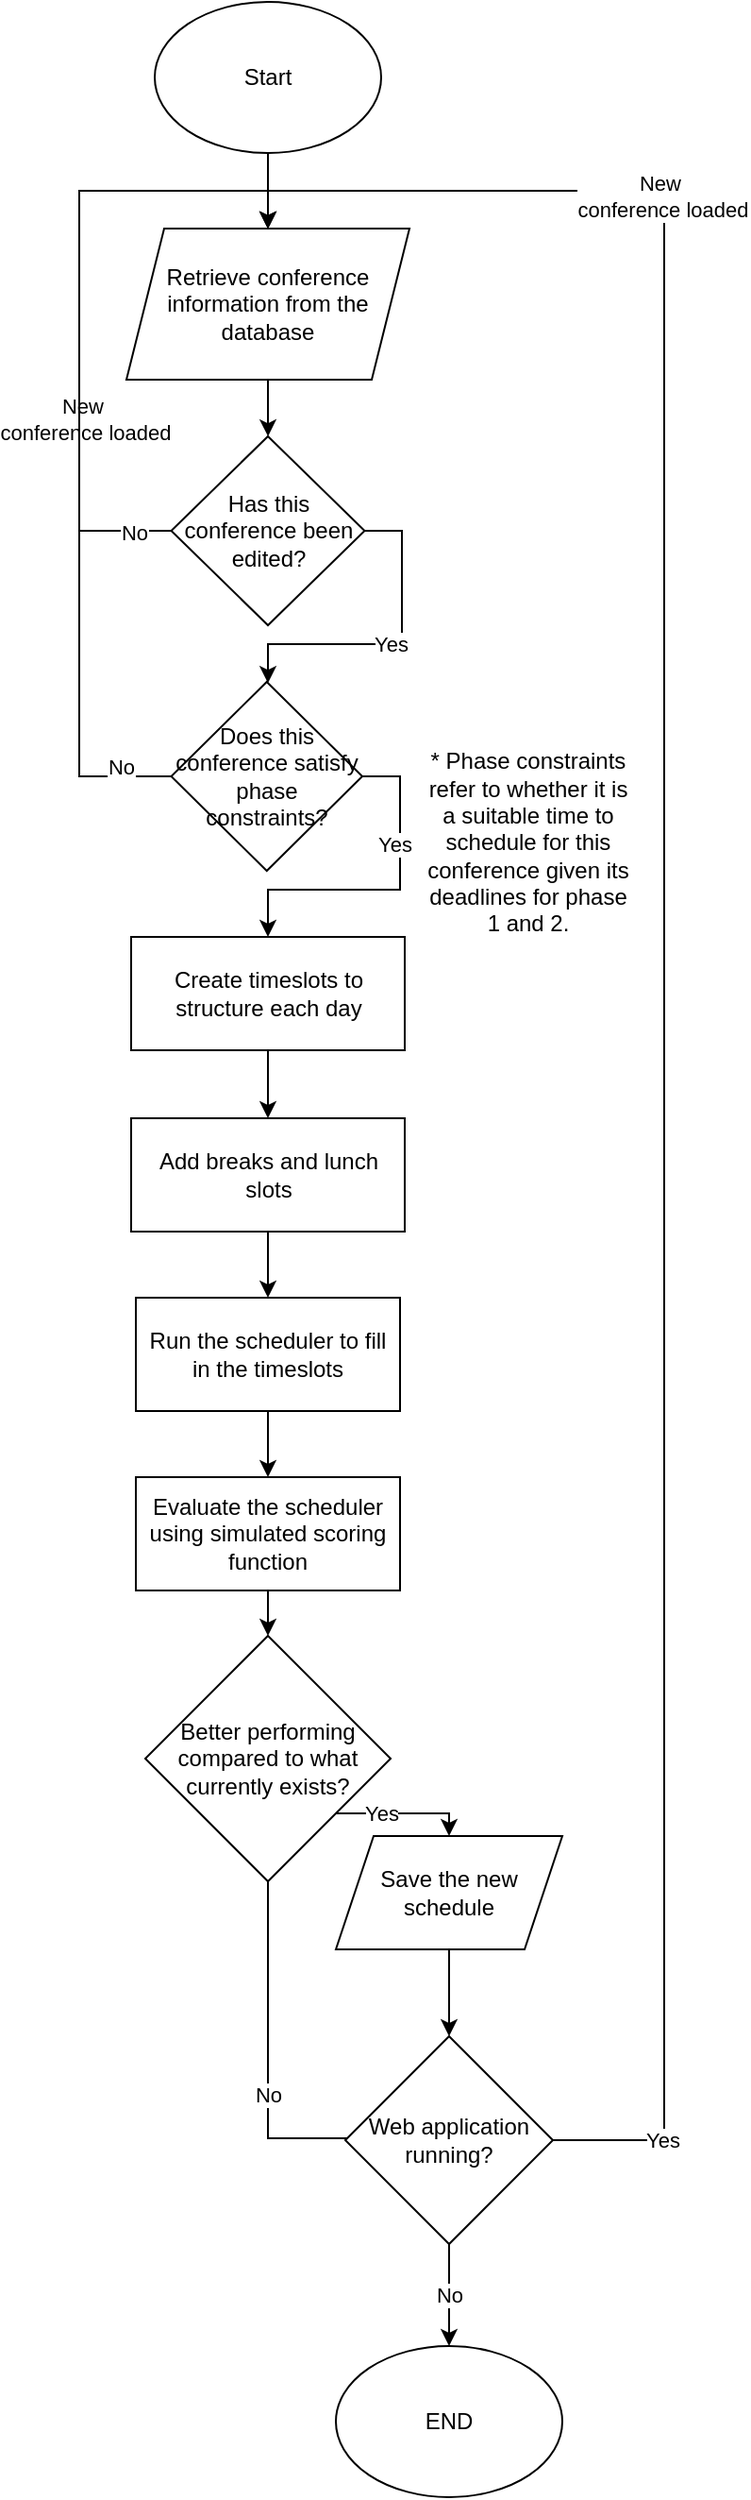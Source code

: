 <mxfile version="24.2.5" type="github">
  <diagram name="Page-1" id="L9EWdKngObACSbmYC5S1">
    <mxGraphModel dx="794" dy="446" grid="1" gridSize="10" guides="1" tooltips="1" connect="1" arrows="1" fold="1" page="1" pageScale="1" pageWidth="827" pageHeight="1169" math="0" shadow="0">
      <root>
        <mxCell id="0" />
        <mxCell id="1" parent="0" />
        <mxCell id="2SStMUthoinW3wqzKq2l-3" value="" style="edgeStyle=orthogonalEdgeStyle;rounded=0;orthogonalLoop=1;jettySize=auto;html=1;" parent="1" source="2SStMUthoinW3wqzKq2l-1" target="2SStMUthoinW3wqzKq2l-2" edge="1">
          <mxGeometry relative="1" as="geometry" />
        </mxCell>
        <mxCell id="2SStMUthoinW3wqzKq2l-1" value="Start" style="ellipse;whiteSpace=wrap;html=1;" parent="1" vertex="1">
          <mxGeometry x="100" y="120" width="120" height="80" as="geometry" />
        </mxCell>
        <mxCell id="CE9BjQxEwYpSyeIQVc04-2" value="" style="edgeStyle=orthogonalEdgeStyle;rounded=0;orthogonalLoop=1;jettySize=auto;html=1;" edge="1" parent="1" source="2SStMUthoinW3wqzKq2l-2" target="CE9BjQxEwYpSyeIQVc04-1">
          <mxGeometry relative="1" as="geometry" />
        </mxCell>
        <mxCell id="2SStMUthoinW3wqzKq2l-2" value="Retrieve conference information from the database" style="shape=parallelogram;perimeter=parallelogramPerimeter;whiteSpace=wrap;html=1;fixedSize=1;" parent="1" vertex="1">
          <mxGeometry x="85" y="240" width="150" height="80" as="geometry" />
        </mxCell>
        <mxCell id="2SStMUthoinW3wqzKq2l-8" value="" style="edgeStyle=orthogonalEdgeStyle;rounded=0;orthogonalLoop=1;jettySize=auto;html=1;" parent="1" source="2SStMUthoinW3wqzKq2l-4" target="2SStMUthoinW3wqzKq2l-7" edge="1">
          <mxGeometry relative="1" as="geometry" />
        </mxCell>
        <mxCell id="2SStMUthoinW3wqzKq2l-4" value="Create timeslots to structure each day" style="rounded=0;whiteSpace=wrap;html=1;" parent="1" vertex="1">
          <mxGeometry x="87.5" y="615" width="145" height="60" as="geometry" />
        </mxCell>
        <mxCell id="2SStMUthoinW3wqzKq2l-10" value="" style="edgeStyle=orthogonalEdgeStyle;rounded=0;orthogonalLoop=1;jettySize=auto;html=1;" parent="1" source="2SStMUthoinW3wqzKq2l-7" target="2SStMUthoinW3wqzKq2l-9" edge="1">
          <mxGeometry relative="1" as="geometry" />
        </mxCell>
        <mxCell id="2SStMUthoinW3wqzKq2l-7" value="Add breaks and lunch slots" style="rounded=0;whiteSpace=wrap;html=1;" parent="1" vertex="1">
          <mxGeometry x="87.5" y="711" width="145" height="60" as="geometry" />
        </mxCell>
        <mxCell id="2SStMUthoinW3wqzKq2l-14" value="" style="edgeStyle=orthogonalEdgeStyle;rounded=0;orthogonalLoop=1;jettySize=auto;html=1;" parent="1" source="2SStMUthoinW3wqzKq2l-9" target="2SStMUthoinW3wqzKq2l-12" edge="1">
          <mxGeometry relative="1" as="geometry" />
        </mxCell>
        <mxCell id="2SStMUthoinW3wqzKq2l-9" value="Run the scheduler to fill in the timeslots" style="rounded=0;whiteSpace=wrap;html=1;" parent="1" vertex="1">
          <mxGeometry x="90" y="806" width="140" height="60" as="geometry" />
        </mxCell>
        <mxCell id="2SStMUthoinW3wqzKq2l-16" value="" style="edgeStyle=orthogonalEdgeStyle;rounded=0;orthogonalLoop=1;jettySize=auto;html=1;" parent="1" source="2SStMUthoinW3wqzKq2l-12" target="2SStMUthoinW3wqzKq2l-15" edge="1">
          <mxGeometry relative="1" as="geometry" />
        </mxCell>
        <mxCell id="2SStMUthoinW3wqzKq2l-12" value="Evaluate the scheduler using simulated scoring function" style="rounded=0;whiteSpace=wrap;html=1;" parent="1" vertex="1">
          <mxGeometry x="90" y="901" width="140" height="60" as="geometry" />
        </mxCell>
        <mxCell id="2SStMUthoinW3wqzKq2l-19" style="edgeStyle=orthogonalEdgeStyle;rounded=0;orthogonalLoop=1;jettySize=auto;html=1;entryX=0.5;entryY=0;entryDx=0;entryDy=0;" parent="1" source="2SStMUthoinW3wqzKq2l-15" target="2SStMUthoinW3wqzKq2l-17" edge="1">
          <mxGeometry relative="1" as="geometry">
            <Array as="points">
              <mxPoint x="256" y="1079" />
            </Array>
          </mxGeometry>
        </mxCell>
        <mxCell id="2SStMUthoinW3wqzKq2l-20" value="Yes" style="edgeLabel;html=1;align=center;verticalAlign=middle;resizable=0;points=[];" parent="2SStMUthoinW3wqzKq2l-19" vertex="1" connectable="0">
          <mxGeometry x="-0.354" relative="1" as="geometry">
            <mxPoint as="offset" />
          </mxGeometry>
        </mxCell>
        <mxCell id="2SStMUthoinW3wqzKq2l-24" value="No" style="edgeStyle=orthogonalEdgeStyle;rounded=0;orthogonalLoop=1;jettySize=auto;html=1;entryX=0;entryY=0.5;entryDx=0;entryDy=0;" parent="1" source="2SStMUthoinW3wqzKq2l-15" target="2SStMUthoinW3wqzKq2l-22" edge="1">
          <mxGeometry relative="1" as="geometry">
            <Array as="points">
              <mxPoint x="160" y="1251" />
              <mxPoint x="225" y="1251" />
            </Array>
          </mxGeometry>
        </mxCell>
        <mxCell id="2SStMUthoinW3wqzKq2l-15" value="Better performing compared to what currently exists?" style="rhombus;whiteSpace=wrap;html=1;" parent="1" vertex="1">
          <mxGeometry x="95" y="985" width="130" height="130" as="geometry" />
        </mxCell>
        <mxCell id="2SStMUthoinW3wqzKq2l-23" value="" style="edgeStyle=orthogonalEdgeStyle;rounded=0;orthogonalLoop=1;jettySize=auto;html=1;" parent="1" source="2SStMUthoinW3wqzKq2l-17" target="2SStMUthoinW3wqzKq2l-22" edge="1">
          <mxGeometry relative="1" as="geometry" />
        </mxCell>
        <mxCell id="2SStMUthoinW3wqzKq2l-17" value="Save the new schedule" style="shape=parallelogram;perimeter=parallelogramPerimeter;whiteSpace=wrap;html=1;fixedSize=1;" parent="1" vertex="1">
          <mxGeometry x="196" y="1091" width="120" height="60" as="geometry" />
        </mxCell>
        <mxCell id="2SStMUthoinW3wqzKq2l-25" value="" style="edgeStyle=orthogonalEdgeStyle;rounded=0;orthogonalLoop=1;jettySize=auto;html=1;entryX=0.5;entryY=0;entryDx=0;entryDy=0;" parent="1" source="2SStMUthoinW3wqzKq2l-22" target="2SStMUthoinW3wqzKq2l-2" edge="1">
          <mxGeometry relative="1" as="geometry">
            <Array as="points">
              <mxPoint x="370" y="1252" />
              <mxPoint x="370" y="220" />
              <mxPoint x="160" y="220" />
            </Array>
            <mxPoint as="offset" />
          </mxGeometry>
        </mxCell>
        <mxCell id="CE9BjQxEwYpSyeIQVc04-18" value="Yes" style="edgeLabel;html=1;align=center;verticalAlign=middle;resizable=0;points=[];" vertex="1" connectable="0" parent="2SStMUthoinW3wqzKq2l-25">
          <mxGeometry x="-0.91" y="1" relative="1" as="geometry">
            <mxPoint as="offset" />
          </mxGeometry>
        </mxCell>
        <mxCell id="CE9BjQxEwYpSyeIQVc04-19" value="New&amp;nbsp;&lt;div&gt;conference loaded&lt;/div&gt;" style="edgeLabel;html=1;align=center;verticalAlign=middle;resizable=0;points=[];" vertex="1" connectable="0" parent="2SStMUthoinW3wqzKq2l-25">
          <mxGeometry x="0.648" y="1" relative="1" as="geometry">
            <mxPoint as="offset" />
          </mxGeometry>
        </mxCell>
        <mxCell id="2SStMUthoinW3wqzKq2l-27" value="No" style="edgeStyle=orthogonalEdgeStyle;rounded=0;orthogonalLoop=1;jettySize=auto;html=1;" parent="1" source="2SStMUthoinW3wqzKq2l-22" target="2SStMUthoinW3wqzKq2l-26" edge="1">
          <mxGeometry relative="1" as="geometry" />
        </mxCell>
        <mxCell id="2SStMUthoinW3wqzKq2l-22" value="Web application running?" style="rhombus;whiteSpace=wrap;html=1;" parent="1" vertex="1">
          <mxGeometry x="201" y="1197" width="110" height="110" as="geometry" />
        </mxCell>
        <mxCell id="2SStMUthoinW3wqzKq2l-26" value="END" style="ellipse;whiteSpace=wrap;html=1;" parent="1" vertex="1">
          <mxGeometry x="196" y="1361" width="120" height="80" as="geometry" />
        </mxCell>
        <mxCell id="CE9BjQxEwYpSyeIQVc04-9" style="edgeStyle=orthogonalEdgeStyle;rounded=0;orthogonalLoop=1;jettySize=auto;html=1;entryX=0.5;entryY=0;entryDx=0;entryDy=0;" edge="1" parent="1" source="CE9BjQxEwYpSyeIQVc04-1" target="2SStMUthoinW3wqzKq2l-2">
          <mxGeometry relative="1" as="geometry">
            <mxPoint x="60" y="220" as="targetPoint" />
            <Array as="points">
              <mxPoint x="60" y="400" />
              <mxPoint x="60" y="220" />
              <mxPoint x="160" y="220" />
            </Array>
          </mxGeometry>
        </mxCell>
        <mxCell id="CE9BjQxEwYpSyeIQVc04-10" value="New&amp;nbsp;&lt;div&gt;conference loaded&lt;/div&gt;" style="edgeLabel;html=1;align=center;verticalAlign=middle;resizable=0;points=[];" vertex="1" connectable="0" parent="CE9BjQxEwYpSyeIQVc04-9">
          <mxGeometry x="-0.378" y="1" relative="1" as="geometry">
            <mxPoint x="4" as="offset" />
          </mxGeometry>
        </mxCell>
        <mxCell id="CE9BjQxEwYpSyeIQVc04-15" value="No" style="edgeLabel;html=1;align=center;verticalAlign=middle;resizable=0;points=[];" vertex="1" connectable="0" parent="CE9BjQxEwYpSyeIQVc04-9">
          <mxGeometry x="-0.885" y="1" relative="1" as="geometry">
            <mxPoint as="offset" />
          </mxGeometry>
        </mxCell>
        <mxCell id="CE9BjQxEwYpSyeIQVc04-12" value="Yes" style="edgeStyle=orthogonalEdgeStyle;rounded=0;orthogonalLoop=1;jettySize=auto;html=1;exitX=1;exitY=0.5;exitDx=0;exitDy=0;" edge="1" parent="1" source="CE9BjQxEwYpSyeIQVc04-1" target="CE9BjQxEwYpSyeIQVc04-11">
          <mxGeometry relative="1" as="geometry">
            <Array as="points">
              <mxPoint x="231" y="400" />
              <mxPoint x="231" y="460" />
              <mxPoint x="160" y="460" />
            </Array>
          </mxGeometry>
        </mxCell>
        <mxCell id="CE9BjQxEwYpSyeIQVc04-1" value="Has this conference been edited?" style="rhombus;whiteSpace=wrap;html=1;" vertex="1" parent="1">
          <mxGeometry x="108.75" y="350" width="102.5" height="100" as="geometry" />
        </mxCell>
        <mxCell id="CE9BjQxEwYpSyeIQVc04-13" style="edgeStyle=orthogonalEdgeStyle;rounded=0;orthogonalLoop=1;jettySize=auto;html=1;entryX=0.5;entryY=0;entryDx=0;entryDy=0;" edge="1" parent="1" source="CE9BjQxEwYpSyeIQVc04-11" target="2SStMUthoinW3wqzKq2l-2">
          <mxGeometry relative="1" as="geometry">
            <Array as="points">
              <mxPoint x="60" y="530" />
              <mxPoint x="60" y="220" />
              <mxPoint x="160" y="220" />
            </Array>
          </mxGeometry>
        </mxCell>
        <mxCell id="CE9BjQxEwYpSyeIQVc04-14" value="No&lt;div&gt;&lt;br&gt;&lt;/div&gt;" style="edgeLabel;html=1;align=center;verticalAlign=middle;resizable=0;points=[];" vertex="1" connectable="0" parent="CE9BjQxEwYpSyeIQVc04-13">
          <mxGeometry x="-0.887" y="2" relative="1" as="geometry">
            <mxPoint as="offset" />
          </mxGeometry>
        </mxCell>
        <mxCell id="CE9BjQxEwYpSyeIQVc04-16" value="" style="edgeStyle=orthogonalEdgeStyle;rounded=0;orthogonalLoop=1;jettySize=auto;html=1;exitX=1;exitY=0.5;exitDx=0;exitDy=0;" edge="1" parent="1" source="CE9BjQxEwYpSyeIQVc04-11" target="2SStMUthoinW3wqzKq2l-4">
          <mxGeometry relative="1" as="geometry">
            <Array as="points">
              <mxPoint x="230" y="530" />
              <mxPoint x="230" y="590" />
              <mxPoint x="160" y="590" />
            </Array>
          </mxGeometry>
        </mxCell>
        <mxCell id="CE9BjQxEwYpSyeIQVc04-17" value="Yes" style="edgeLabel;html=1;align=center;verticalAlign=middle;resizable=0;points=[];" vertex="1" connectable="0" parent="CE9BjQxEwYpSyeIQVc04-16">
          <mxGeometry x="-0.36" y="-3" relative="1" as="geometry">
            <mxPoint as="offset" />
          </mxGeometry>
        </mxCell>
        <mxCell id="CE9BjQxEwYpSyeIQVc04-11" value="Does this conference satisfy phase constraints?" style="rhombus;whiteSpace=wrap;html=1;" vertex="1" parent="1">
          <mxGeometry x="108.75" y="480" width="101.25" height="100" as="geometry" />
        </mxCell>
        <mxCell id="CE9BjQxEwYpSyeIQVc04-20" value="* Phase constraints refer to whether it is a suitable time to schedule for this conference given its deadlines for phase 1 and 2." style="text;html=1;align=center;verticalAlign=middle;whiteSpace=wrap;rounded=0;" vertex="1" parent="1">
          <mxGeometry x="243" y="550" width="110" height="30" as="geometry" />
        </mxCell>
      </root>
    </mxGraphModel>
  </diagram>
</mxfile>
